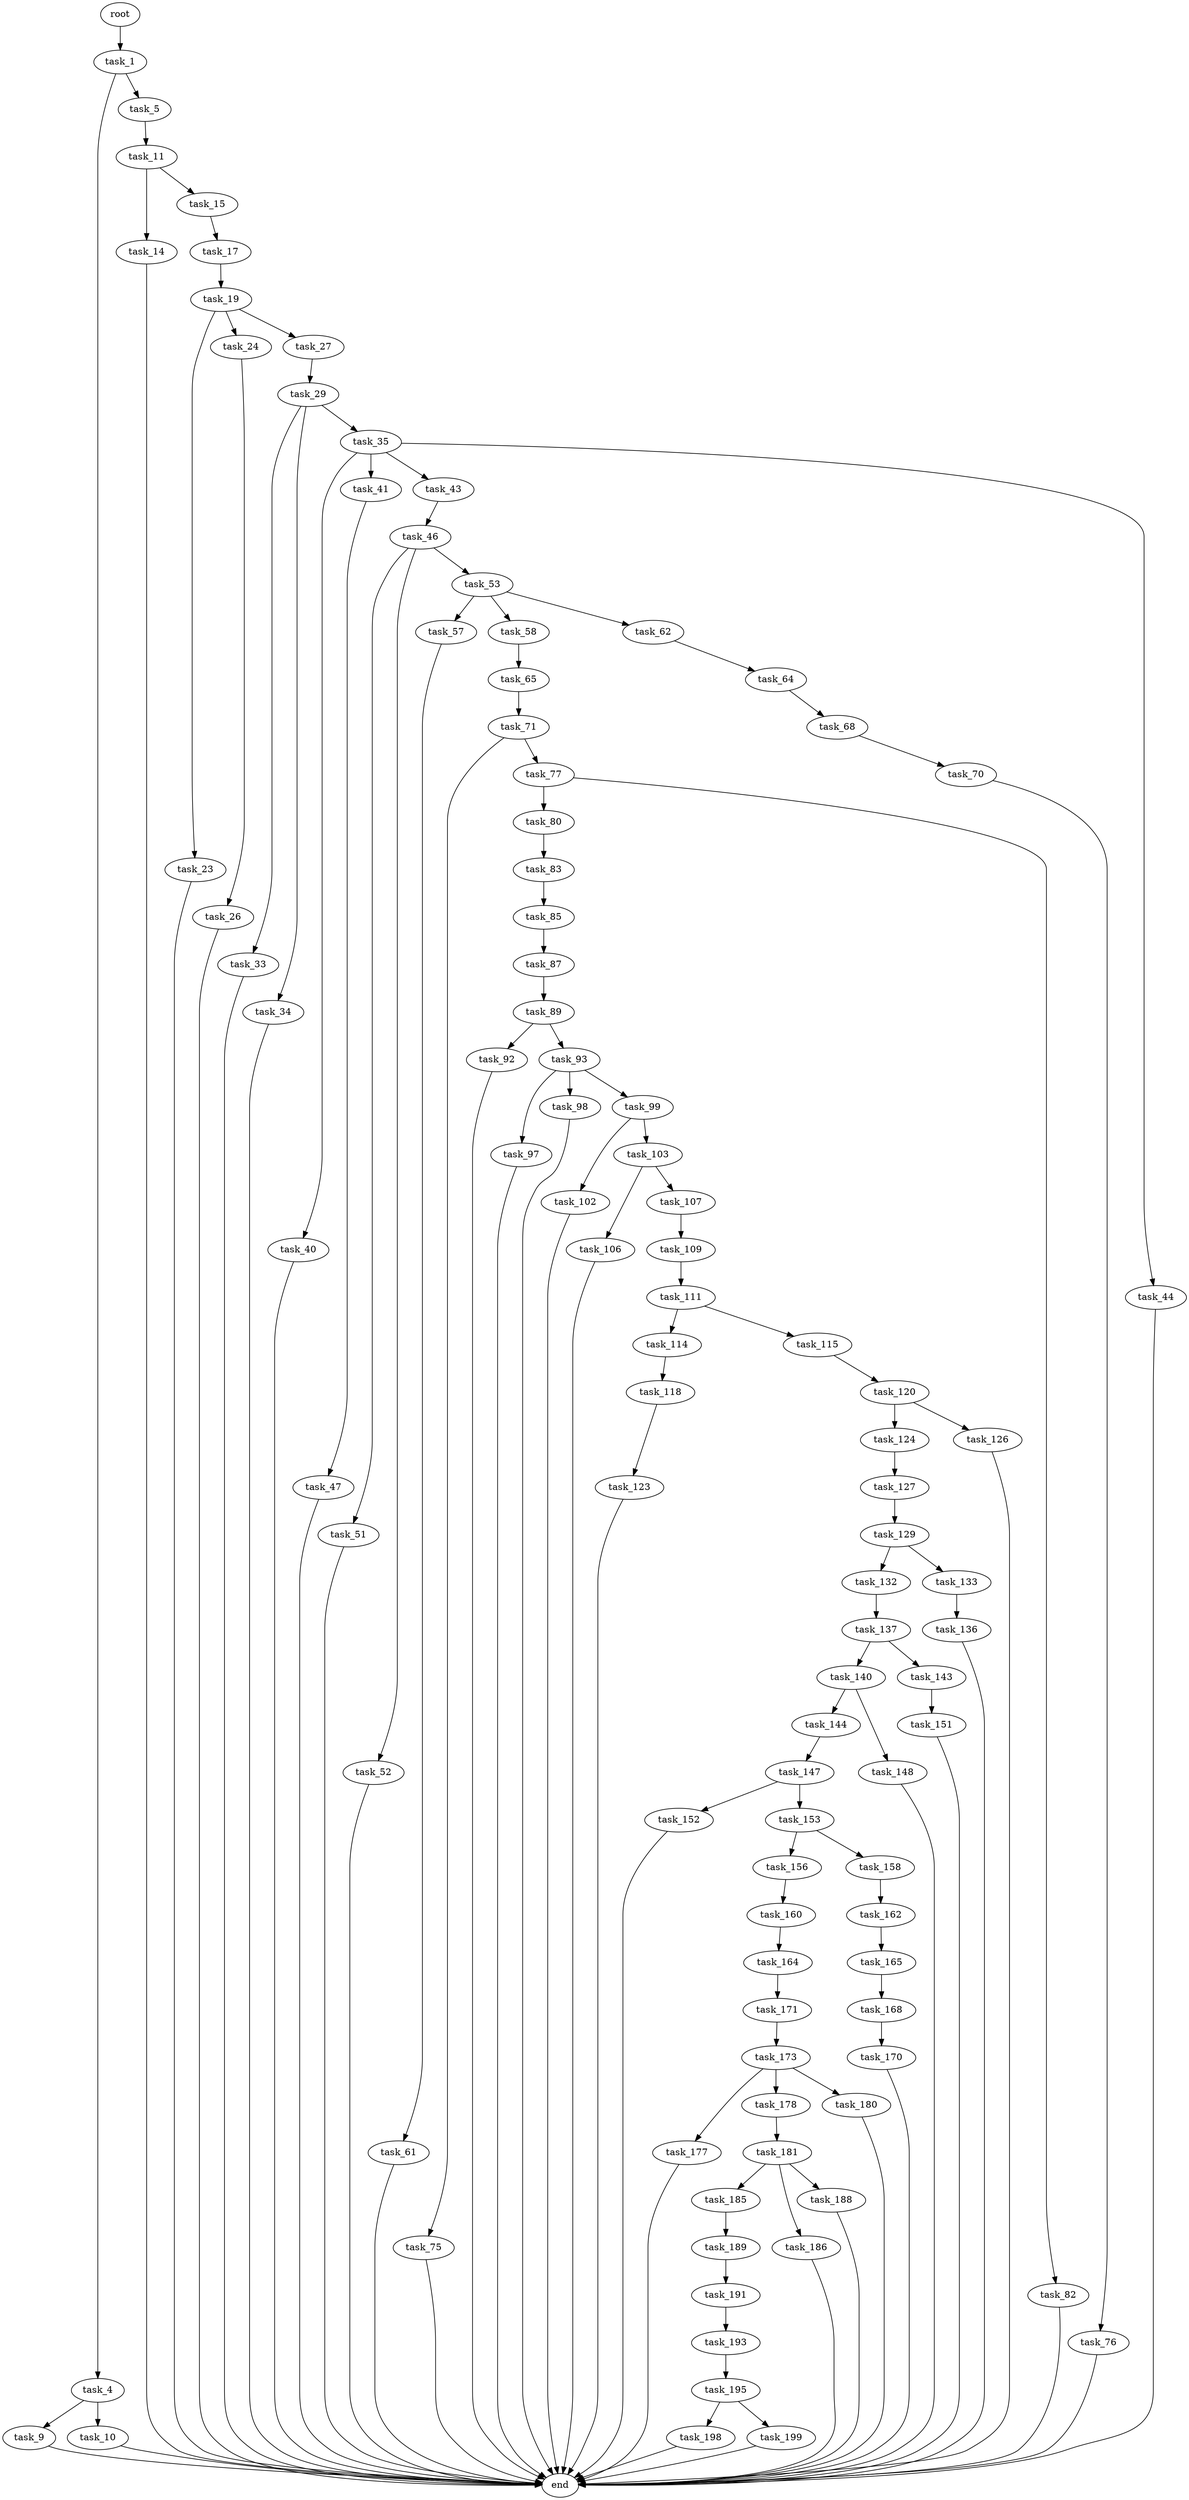 digraph G {
  root [size="0.000000"];
  task_1 [size="782757789696.000000"];
  task_4 [size="134217728000.000000"];
  task_5 [size="134217728000.000000"];
  task_9 [size="22056210189.000000"];
  task_10 [size="525312539856.000000"];
  task_11 [size="8276697476.000000"];
  end [size="0.000000"];
  task_14 [size="7215131855.000000"];
  task_15 [size="201597499932.000000"];
  task_17 [size="8589934592.000000"];
  task_19 [size="225760446144.000000"];
  task_23 [size="948833450.000000"];
  task_24 [size="1303918738967.000000"];
  task_27 [size="8589934592.000000"];
  task_26 [size="10308193214.000000"];
  task_29 [size="879711504603.000000"];
  task_33 [size="782757789696.000000"];
  task_34 [size="1191961315622.000000"];
  task_35 [size="3341132805.000000"];
  task_40 [size="12709085984.000000"];
  task_41 [size="368293445632.000000"];
  task_43 [size="330963957369.000000"];
  task_44 [size="368293445632.000000"];
  task_47 [size="549755813888.000000"];
  task_46 [size="11662853874.000000"];
  task_51 [size="37706997612.000000"];
  task_52 [size="15289650247.000000"];
  task_53 [size="1217623090.000000"];
  task_57 [size="231928233984.000000"];
  task_58 [size="23080278156.000000"];
  task_62 [size="60735571189.000000"];
  task_61 [size="368293445632.000000"];
  task_65 [size="28991029248.000000"];
  task_64 [size="3051031773.000000"];
  task_68 [size="18278194876.000000"];
  task_71 [size="206768349360.000000"];
  task_70 [size="134217728000.000000"];
  task_76 [size="8871437292.000000"];
  task_75 [size="13775768711.000000"];
  task_77 [size="4927645773.000000"];
  task_80 [size="101573916684.000000"];
  task_82 [size="37507299239.000000"];
  task_83 [size="782757789696.000000"];
  task_85 [size="134217728000.000000"];
  task_87 [size="339720588.000000"];
  task_89 [size="1073741824000.000000"];
  task_92 [size="549755813888.000000"];
  task_93 [size="15782190761.000000"];
  task_97 [size="8589934592.000000"];
  task_98 [size="8589934592.000000"];
  task_99 [size="3176678467.000000"];
  task_102 [size="28991029248.000000"];
  task_103 [size="549755813888.000000"];
  task_106 [size="134217728000.000000"];
  task_107 [size="134218649232.000000"];
  task_109 [size="41532685428.000000"];
  task_111 [size="1895469126.000000"];
  task_114 [size="1073741824000.000000"];
  task_115 [size="753937672592.000000"];
  task_118 [size="952580946.000000"];
  task_120 [size="483224668250.000000"];
  task_123 [size="782757789696.000000"];
  task_124 [size="8589934592.000000"];
  task_126 [size="28991029248.000000"];
  task_127 [size="191921233608.000000"];
  task_129 [size="8045659832.000000"];
  task_132 [size="4357171106.000000"];
  task_133 [size="189975213896.000000"];
  task_137 [size="28160609538.000000"];
  task_136 [size="2877453610.000000"];
  task_140 [size="279981232304.000000"];
  task_143 [size="11136067313.000000"];
  task_144 [size="28991029248.000000"];
  task_148 [size="14484900756.000000"];
  task_151 [size="368293445632.000000"];
  task_147 [size="28991029248.000000"];
  task_152 [size="134217728000.000000"];
  task_153 [size="748577473020.000000"];
  task_156 [size="847219599535.000000"];
  task_158 [size="14241368460.000000"];
  task_160 [size="2425627942.000000"];
  task_162 [size="231928233984.000000"];
  task_164 [size="96121451425.000000"];
  task_165 [size="1391084087265.000000"];
  task_171 [size="4762682681.000000"];
  task_168 [size="465747508936.000000"];
  task_170 [size="782757789696.000000"];
  task_173 [size="1073741824000.000000"];
  task_177 [size="782757789696.000000"];
  task_178 [size="26525654790.000000"];
  task_180 [size="669471057632.000000"];
  task_181 [size="416607777144.000000"];
  task_185 [size="368293445632.000000"];
  task_186 [size="368293445632.000000"];
  task_188 [size="8624769276.000000"];
  task_189 [size="68719476736.000000"];
  task_191 [size="68719476736.000000"];
  task_193 [size="368293445632.000000"];
  task_195 [size="782757789696.000000"];
  task_198 [size="68719476736.000000"];
  task_199 [size="26979005578.000000"];

  root -> task_1 [size="1.000000"];
  task_1 -> task_4 [size="679477248.000000"];
  task_1 -> task_5 [size="679477248.000000"];
  task_4 -> task_9 [size="209715200.000000"];
  task_4 -> task_10 [size="209715200.000000"];
  task_5 -> task_11 [size="209715200.000000"];
  task_9 -> end [size="1.000000"];
  task_10 -> end [size="1.000000"];
  task_11 -> task_14 [size="301989888.000000"];
  task_11 -> task_15 [size="301989888.000000"];
  task_14 -> end [size="1.000000"];
  task_15 -> task_17 [size="134217728.000000"];
  task_17 -> task_19 [size="33554432.000000"];
  task_19 -> task_23 [size="301989888.000000"];
  task_19 -> task_24 [size="301989888.000000"];
  task_19 -> task_27 [size="301989888.000000"];
  task_23 -> end [size="1.000000"];
  task_24 -> task_26 [size="838860800.000000"];
  task_27 -> task_29 [size="33554432.000000"];
  task_26 -> end [size="1.000000"];
  task_29 -> task_33 [size="679477248.000000"];
  task_29 -> task_34 [size="679477248.000000"];
  task_29 -> task_35 [size="679477248.000000"];
  task_33 -> end [size="1.000000"];
  task_34 -> end [size="1.000000"];
  task_35 -> task_40 [size="75497472.000000"];
  task_35 -> task_41 [size="75497472.000000"];
  task_35 -> task_43 [size="75497472.000000"];
  task_35 -> task_44 [size="75497472.000000"];
  task_40 -> end [size="1.000000"];
  task_41 -> task_47 [size="411041792.000000"];
  task_43 -> task_46 [size="301989888.000000"];
  task_44 -> end [size="1.000000"];
  task_47 -> end [size="1.000000"];
  task_46 -> task_51 [size="301989888.000000"];
  task_46 -> task_52 [size="301989888.000000"];
  task_46 -> task_53 [size="301989888.000000"];
  task_51 -> end [size="1.000000"];
  task_52 -> end [size="1.000000"];
  task_53 -> task_57 [size="33554432.000000"];
  task_53 -> task_58 [size="33554432.000000"];
  task_53 -> task_62 [size="33554432.000000"];
  task_57 -> task_61 [size="301989888.000000"];
  task_58 -> task_65 [size="679477248.000000"];
  task_62 -> task_64 [size="75497472.000000"];
  task_61 -> end [size="1.000000"];
  task_65 -> task_71 [size="75497472.000000"];
  task_64 -> task_68 [size="75497472.000000"];
  task_68 -> task_70 [size="536870912.000000"];
  task_71 -> task_75 [size="209715200.000000"];
  task_71 -> task_77 [size="209715200.000000"];
  task_70 -> task_76 [size="209715200.000000"];
  task_76 -> end [size="1.000000"];
  task_75 -> end [size="1.000000"];
  task_77 -> task_80 [size="134217728.000000"];
  task_77 -> task_82 [size="134217728.000000"];
  task_80 -> task_83 [size="75497472.000000"];
  task_82 -> end [size="1.000000"];
  task_83 -> task_85 [size="679477248.000000"];
  task_85 -> task_87 [size="209715200.000000"];
  task_87 -> task_89 [size="33554432.000000"];
  task_89 -> task_92 [size="838860800.000000"];
  task_89 -> task_93 [size="838860800.000000"];
  task_92 -> end [size="1.000000"];
  task_93 -> task_97 [size="75497472.000000"];
  task_93 -> task_98 [size="75497472.000000"];
  task_93 -> task_99 [size="75497472.000000"];
  task_97 -> end [size="1.000000"];
  task_98 -> end [size="1.000000"];
  task_99 -> task_102 [size="209715200.000000"];
  task_99 -> task_103 [size="209715200.000000"];
  task_102 -> end [size="1.000000"];
  task_103 -> task_106 [size="536870912.000000"];
  task_103 -> task_107 [size="536870912.000000"];
  task_106 -> end [size="1.000000"];
  task_107 -> task_109 [size="134217728.000000"];
  task_109 -> task_111 [size="134217728.000000"];
  task_111 -> task_114 [size="134217728.000000"];
  task_111 -> task_115 [size="134217728.000000"];
  task_114 -> task_118 [size="838860800.000000"];
  task_115 -> task_120 [size="536870912.000000"];
  task_118 -> task_123 [size="33554432.000000"];
  task_120 -> task_124 [size="301989888.000000"];
  task_120 -> task_126 [size="301989888.000000"];
  task_123 -> end [size="1.000000"];
  task_124 -> task_127 [size="33554432.000000"];
  task_126 -> end [size="1.000000"];
  task_127 -> task_129 [size="536870912.000000"];
  task_129 -> task_132 [size="209715200.000000"];
  task_129 -> task_133 [size="209715200.000000"];
  task_132 -> task_137 [size="134217728.000000"];
  task_133 -> task_136 [size="536870912.000000"];
  task_137 -> task_140 [size="838860800.000000"];
  task_137 -> task_143 [size="838860800.000000"];
  task_136 -> end [size="1.000000"];
  task_140 -> task_144 [size="679477248.000000"];
  task_140 -> task_148 [size="679477248.000000"];
  task_143 -> task_151 [size="33554432.000000"];
  task_144 -> task_147 [size="75497472.000000"];
  task_148 -> end [size="1.000000"];
  task_151 -> end [size="1.000000"];
  task_147 -> task_152 [size="75497472.000000"];
  task_147 -> task_153 [size="75497472.000000"];
  task_152 -> end [size="1.000000"];
  task_153 -> task_156 [size="536870912.000000"];
  task_153 -> task_158 [size="536870912.000000"];
  task_156 -> task_160 [size="679477248.000000"];
  task_158 -> task_162 [size="536870912.000000"];
  task_160 -> task_164 [size="75497472.000000"];
  task_162 -> task_165 [size="301989888.000000"];
  task_164 -> task_171 [size="75497472.000000"];
  task_165 -> task_168 [size="838860800.000000"];
  task_171 -> task_173 [size="75497472.000000"];
  task_168 -> task_170 [size="411041792.000000"];
  task_170 -> end [size="1.000000"];
  task_173 -> task_177 [size="838860800.000000"];
  task_173 -> task_178 [size="838860800.000000"];
  task_173 -> task_180 [size="838860800.000000"];
  task_177 -> end [size="1.000000"];
  task_178 -> task_181 [size="679477248.000000"];
  task_180 -> end [size="1.000000"];
  task_181 -> task_185 [size="536870912.000000"];
  task_181 -> task_186 [size="536870912.000000"];
  task_181 -> task_188 [size="536870912.000000"];
  task_185 -> task_189 [size="411041792.000000"];
  task_186 -> end [size="1.000000"];
  task_188 -> end [size="1.000000"];
  task_189 -> task_191 [size="134217728.000000"];
  task_191 -> task_193 [size="134217728.000000"];
  task_193 -> task_195 [size="411041792.000000"];
  task_195 -> task_198 [size="679477248.000000"];
  task_195 -> task_199 [size="679477248.000000"];
  task_198 -> end [size="1.000000"];
  task_199 -> end [size="1.000000"];
}
